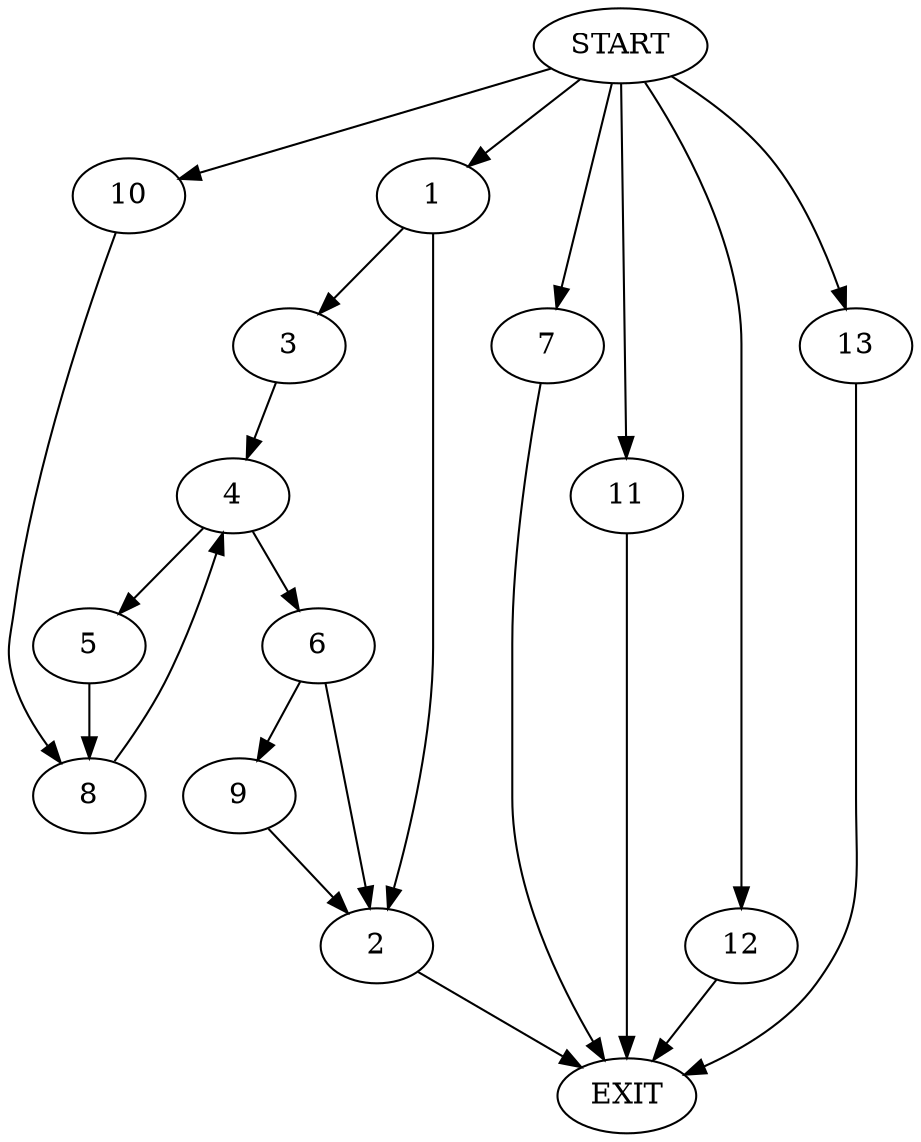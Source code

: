 digraph {
0 [label="START"]
14 [label="EXIT"]
0 -> 1
1 -> 2
1 -> 3
3 -> 4
2 -> 14
4 -> 5
4 -> 6
0 -> 7
7 -> 14
5 -> 8
6 -> 9
6 -> 2
8 -> 4
0 -> 10
10 -> 8
0 -> 11
11 -> 14
9 -> 2
0 -> 12
12 -> 14
0 -> 13
13 -> 14
}
